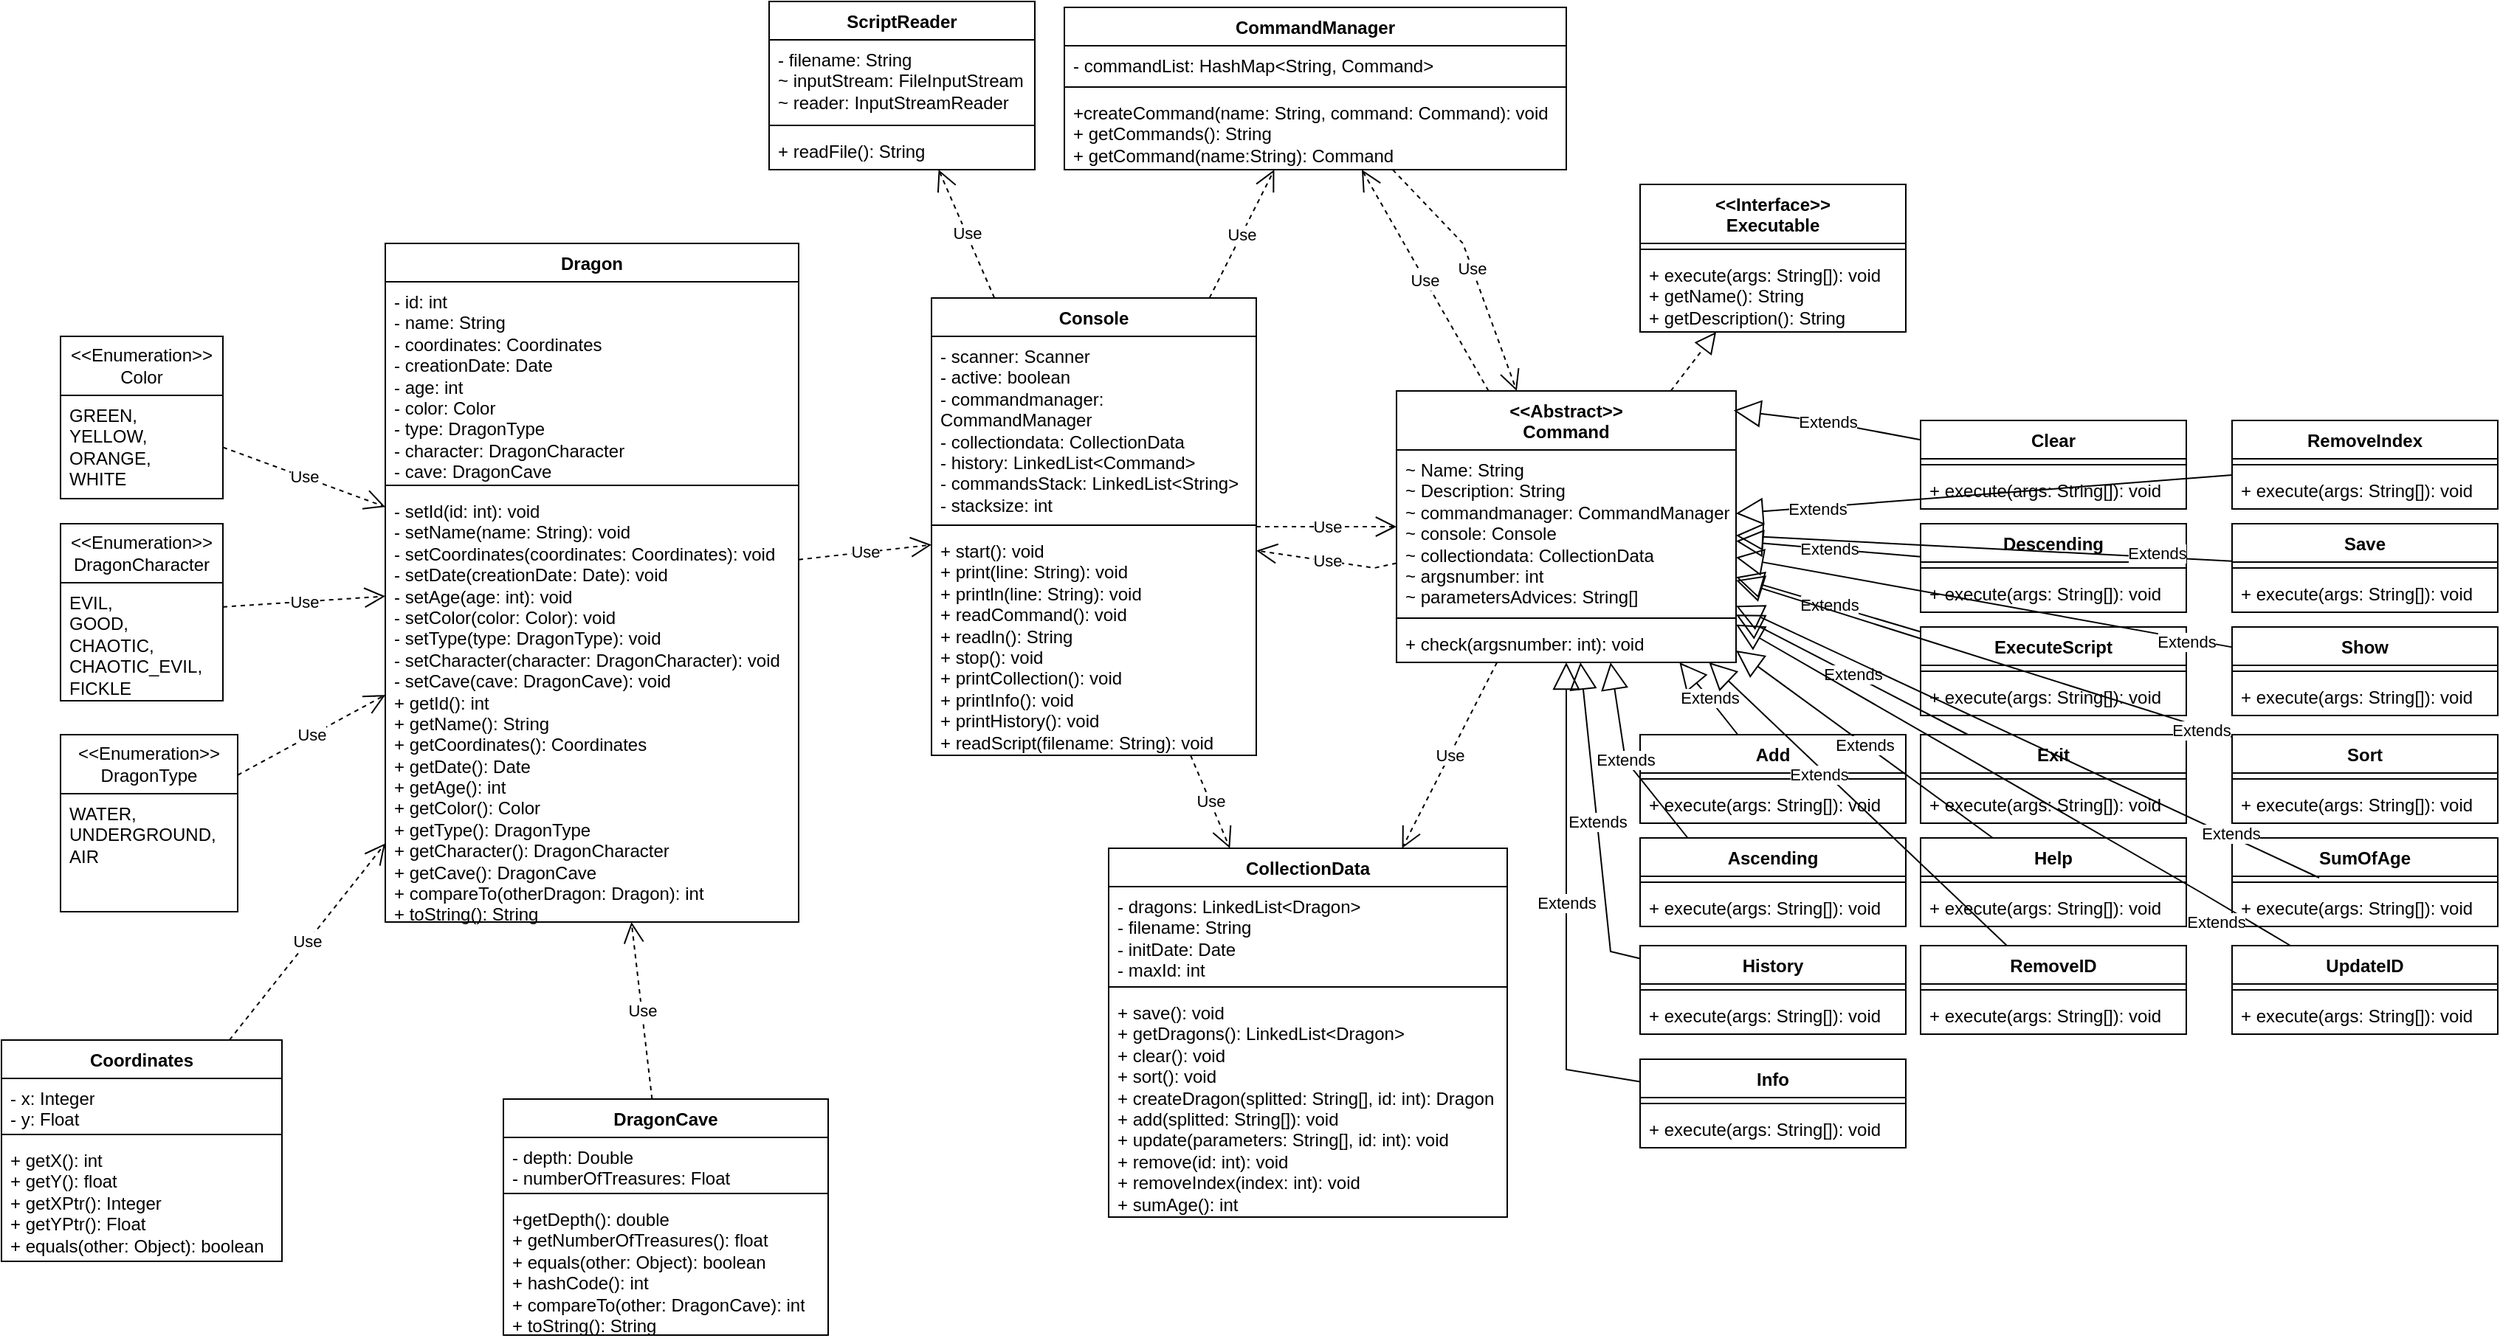 <mxfile version="23.1.2" type="github">
  <diagram name="Страница — 1" id="jZybmhKR-CJjNB6S-2pk">
    <mxGraphModel dx="3434" dy="2545" grid="1" gridSize="10" guides="1" tooltips="1" connect="1" arrows="1" fold="1" page="1" pageScale="1" pageWidth="827" pageHeight="1169" math="0" shadow="0">
      <root>
        <mxCell id="0" />
        <mxCell id="1" parent="0" />
        <mxCell id="reuZfihGQCaQvjt2Z-B4-2" value="&amp;lt;&amp;lt;Interface&amp;gt;&amp;gt;&lt;br&gt;Executable" style="swimlane;fontStyle=1;align=center;verticalAlign=top;childLayout=stackLayout;horizontal=1;startSize=40;horizontalStack=0;resizeParent=1;resizeParentMax=0;resizeLast=0;collapsible=1;marginBottom=0;whiteSpace=wrap;html=1;" vertex="1" parent="1">
          <mxGeometry x="710" y="70" width="180" height="100" as="geometry" />
        </mxCell>
        <mxCell id="reuZfihGQCaQvjt2Z-B4-4" value="" style="line;strokeWidth=1;fillColor=none;align=left;verticalAlign=middle;spacingTop=-1;spacingLeft=3;spacingRight=3;rotatable=0;labelPosition=right;points=[];portConstraint=eastwest;strokeColor=inherit;" vertex="1" parent="reuZfihGQCaQvjt2Z-B4-2">
          <mxGeometry y="40" width="180" height="8" as="geometry" />
        </mxCell>
        <mxCell id="reuZfihGQCaQvjt2Z-B4-5" value="+ execute(args: String[]): void&lt;br&gt;+ getName(): String&lt;br&gt;&lt;div&gt;+ getDescription(): String&lt;/div&gt;" style="text;strokeColor=none;fillColor=none;align=left;verticalAlign=top;spacingLeft=4;spacingRight=4;overflow=hidden;rotatable=0;points=[[0,0.5],[1,0.5]];portConstraint=eastwest;whiteSpace=wrap;html=1;" vertex="1" parent="reuZfihGQCaQvjt2Z-B4-2">
          <mxGeometry y="48" width="180" height="52" as="geometry" />
        </mxCell>
        <mxCell id="reuZfihGQCaQvjt2Z-B4-6" value="&amp;lt;&amp;lt;Abstract&amp;gt;&amp;gt;&lt;br&gt;&lt;div&gt;Command&lt;/div&gt;" style="swimlane;fontStyle=1;align=center;verticalAlign=top;childLayout=stackLayout;horizontal=1;startSize=40;horizontalStack=0;resizeParent=1;resizeParentMax=0;resizeLast=0;collapsible=1;marginBottom=0;whiteSpace=wrap;html=1;" vertex="1" parent="1">
          <mxGeometry x="545" y="210" width="230" height="184" as="geometry" />
        </mxCell>
        <mxCell id="reuZfihGQCaQvjt2Z-B4-7" value="~ Name: String&lt;br&gt;&lt;div&gt;~ Description: String&lt;/div&gt;&lt;div&gt;~ commandmanager: CommandManager&lt;/div&gt;&lt;div&gt;~ console: Console&lt;/div&gt;&lt;div&gt;~ collectiondata: CollectionData&lt;br&gt;&lt;/div&gt;&lt;div&gt;~ argsnumber: int&lt;/div&gt;&lt;div&gt;~ parametersAdvices: String[]&lt;br&gt;&lt;/div&gt;" style="text;strokeColor=none;fillColor=none;align=left;verticalAlign=top;spacingLeft=4;spacingRight=4;overflow=hidden;rotatable=0;points=[[0,0.5],[1,0.5]];portConstraint=eastwest;whiteSpace=wrap;html=1;" vertex="1" parent="reuZfihGQCaQvjt2Z-B4-6">
          <mxGeometry y="40" width="230" height="110" as="geometry" />
        </mxCell>
        <mxCell id="reuZfihGQCaQvjt2Z-B4-8" value="" style="line;strokeWidth=1;fillColor=none;align=left;verticalAlign=middle;spacingTop=-1;spacingLeft=3;spacingRight=3;rotatable=0;labelPosition=right;points=[];portConstraint=eastwest;strokeColor=inherit;" vertex="1" parent="reuZfihGQCaQvjt2Z-B4-6">
          <mxGeometry y="150" width="230" height="8" as="geometry" />
        </mxCell>
        <mxCell id="reuZfihGQCaQvjt2Z-B4-9" value="+ check(argsnumber: int): void" style="text;strokeColor=none;fillColor=none;align=left;verticalAlign=top;spacingLeft=4;spacingRight=4;overflow=hidden;rotatable=0;points=[[0,0.5],[1,0.5]];portConstraint=eastwest;whiteSpace=wrap;html=1;" vertex="1" parent="reuZfihGQCaQvjt2Z-B4-6">
          <mxGeometry y="158" width="230" height="26" as="geometry" />
        </mxCell>
        <mxCell id="reuZfihGQCaQvjt2Z-B4-10" value="" style="endArrow=block;dashed=1;endFill=0;endSize=12;html=1;rounded=0;" edge="1" parent="1" source="reuZfihGQCaQvjt2Z-B4-6" target="reuZfihGQCaQvjt2Z-B4-2">
          <mxGeometry width="160" relative="1" as="geometry">
            <mxPoint x="330" y="310" as="sourcePoint" />
            <mxPoint x="490" y="310" as="targetPoint" />
          </mxGeometry>
        </mxCell>
        <mxCell id="reuZfihGQCaQvjt2Z-B4-12" value="&lt;div&gt;Add&lt;/div&gt;" style="swimlane;fontStyle=1;align=center;verticalAlign=top;childLayout=stackLayout;horizontal=1;startSize=26;horizontalStack=0;resizeParent=1;resizeParentMax=0;resizeLast=0;collapsible=1;marginBottom=0;whiteSpace=wrap;html=1;" vertex="1" parent="1">
          <mxGeometry x="710" y="443" width="180" height="60" as="geometry" />
        </mxCell>
        <mxCell id="reuZfihGQCaQvjt2Z-B4-14" value="" style="line;strokeWidth=1;fillColor=none;align=left;verticalAlign=middle;spacingTop=-1;spacingLeft=3;spacingRight=3;rotatable=0;labelPosition=right;points=[];portConstraint=eastwest;strokeColor=inherit;" vertex="1" parent="reuZfihGQCaQvjt2Z-B4-12">
          <mxGeometry y="26" width="180" height="8" as="geometry" />
        </mxCell>
        <mxCell id="reuZfihGQCaQvjt2Z-B4-15" value="+ execute(args: String[]): void" style="text;strokeColor=none;fillColor=none;align=left;verticalAlign=top;spacingLeft=4;spacingRight=4;overflow=hidden;rotatable=0;points=[[0,0.5],[1,0.5]];portConstraint=eastwest;whiteSpace=wrap;html=1;" vertex="1" parent="reuZfihGQCaQvjt2Z-B4-12">
          <mxGeometry y="34" width="180" height="26" as="geometry" />
        </mxCell>
        <mxCell id="reuZfihGQCaQvjt2Z-B4-16" value="Console" style="swimlane;fontStyle=1;align=center;verticalAlign=top;childLayout=stackLayout;horizontal=1;startSize=26;horizontalStack=0;resizeParent=1;resizeParentMax=0;resizeLast=0;collapsible=1;marginBottom=0;whiteSpace=wrap;html=1;" vertex="1" parent="1">
          <mxGeometry x="230" y="147" width="220" height="310" as="geometry" />
        </mxCell>
        <mxCell id="reuZfihGQCaQvjt2Z-B4-17" value="&lt;div&gt;- scanner: Scanner&lt;/div&gt;&lt;div&gt;- active: boolean&lt;/div&gt;&lt;div&gt;- commandmanager: CommandManager&lt;/div&gt;&lt;div&gt;- collectiondata: CollectionData&lt;/div&gt;&lt;div&gt;- history: LinkedList&amp;lt;Command&amp;gt;&lt;/div&gt;&lt;div&gt;- commandsStack: LinkedList&amp;lt;String&amp;gt;&lt;/div&gt;&lt;div&gt;- stacksize: int&lt;br&gt;&lt;/div&gt;&lt;div&gt;&lt;br&gt;&lt;/div&gt;" style="text;strokeColor=none;fillColor=none;align=left;verticalAlign=top;spacingLeft=4;spacingRight=4;overflow=hidden;rotatable=0;points=[[0,0.5],[1,0.5]];portConstraint=eastwest;whiteSpace=wrap;html=1;" vertex="1" parent="reuZfihGQCaQvjt2Z-B4-16">
          <mxGeometry y="26" width="220" height="124" as="geometry" />
        </mxCell>
        <mxCell id="reuZfihGQCaQvjt2Z-B4-18" value="" style="line;strokeWidth=1;fillColor=none;align=left;verticalAlign=middle;spacingTop=-1;spacingLeft=3;spacingRight=3;rotatable=0;labelPosition=right;points=[];portConstraint=eastwest;strokeColor=inherit;" vertex="1" parent="reuZfihGQCaQvjt2Z-B4-16">
          <mxGeometry y="150" width="220" height="8" as="geometry" />
        </mxCell>
        <mxCell id="reuZfihGQCaQvjt2Z-B4-19" value="&lt;div&gt;+ start(): void&lt;/div&gt;&lt;div&gt;+ print(line: String): void&lt;/div&gt;&lt;div&gt;+ println(line: String): void&lt;/div&gt;&lt;div&gt;+ readCommand(): void&lt;/div&gt;&lt;div&gt;+ readln(): String&lt;br&gt;&lt;/div&gt;&lt;div&gt;+ stop(): void&lt;br&gt;+ printCollection(): void&lt;/div&gt;&lt;div&gt;+ printInfo(): void&lt;/div&gt;&lt;div&gt;+ printHistory(): void&lt;/div&gt;&lt;div&gt;+ readScript(filename: String): void&lt;br&gt;&lt;/div&gt;" style="text;strokeColor=none;fillColor=none;align=left;verticalAlign=top;spacingLeft=4;spacingRight=4;overflow=hidden;rotatable=0;points=[[0,0.5],[1,0.5]];portConstraint=eastwest;whiteSpace=wrap;html=1;" vertex="1" parent="reuZfihGQCaQvjt2Z-B4-16">
          <mxGeometry y="158" width="220" height="152" as="geometry" />
        </mxCell>
        <mxCell id="reuZfihGQCaQvjt2Z-B4-21" value="Use" style="endArrow=open;endSize=12;dashed=1;html=1;rounded=0;" edge="1" parent="1" source="reuZfihGQCaQvjt2Z-B4-16" target="reuZfihGQCaQvjt2Z-B4-6">
          <mxGeometry width="160" relative="1" as="geometry">
            <mxPoint x="370" y="300" as="sourcePoint" />
            <mxPoint x="530" y="300" as="targetPoint" />
          </mxGeometry>
        </mxCell>
        <mxCell id="reuZfihGQCaQvjt2Z-B4-23" value="CollectionData" style="swimlane;fontStyle=1;align=center;verticalAlign=top;childLayout=stackLayout;horizontal=1;startSize=26;horizontalStack=0;resizeParent=1;resizeParentMax=0;resizeLast=0;collapsible=1;marginBottom=0;whiteSpace=wrap;html=1;" vertex="1" parent="1">
          <mxGeometry x="350" y="520" width="270" height="250" as="geometry" />
        </mxCell>
        <mxCell id="reuZfihGQCaQvjt2Z-B4-24" value="&lt;div&gt;- dragons: LinkedList&amp;lt;Dragon&amp;gt;&lt;/div&gt;&lt;div&gt;- filename: String&lt;/div&gt;&lt;div&gt;- initDate: Date&lt;/div&gt;&lt;div&gt;- maxId: int&lt;br&gt;&lt;/div&gt;" style="text;strokeColor=none;fillColor=none;align=left;verticalAlign=top;spacingLeft=4;spacingRight=4;overflow=hidden;rotatable=0;points=[[0,0.5],[1,0.5]];portConstraint=eastwest;whiteSpace=wrap;html=1;" vertex="1" parent="reuZfihGQCaQvjt2Z-B4-23">
          <mxGeometry y="26" width="270" height="64" as="geometry" />
        </mxCell>
        <mxCell id="reuZfihGQCaQvjt2Z-B4-25" value="" style="line;strokeWidth=1;fillColor=none;align=left;verticalAlign=middle;spacingTop=-1;spacingLeft=3;spacingRight=3;rotatable=0;labelPosition=right;points=[];portConstraint=eastwest;strokeColor=inherit;" vertex="1" parent="reuZfihGQCaQvjt2Z-B4-23">
          <mxGeometry y="90" width="270" height="8" as="geometry" />
        </mxCell>
        <mxCell id="reuZfihGQCaQvjt2Z-B4-26" value="&lt;div&gt;+ save(): void&lt;/div&gt;&lt;div&gt;+ getDragons(): LinkedList&amp;lt;Dragon&amp;gt;&lt;br&gt;+ clear(): void&lt;/div&gt;&lt;div&gt;+ sort(): void&lt;br&gt;+ createDragon(splitted: String[], id: int): Dragon&lt;/div&gt;&lt;div&gt;+ add(splitted: String[]): void&lt;/div&gt;&lt;div&gt;+ update(parameters: String[], id: int): void&lt;/div&gt;&lt;div&gt;+ remove(id: int): void&lt;/div&gt;&lt;div&gt;+ removeIndex(index: int): void&lt;/div&gt;&lt;div&gt;+ sumAge(): int&lt;br&gt;&lt;/div&gt;" style="text;strokeColor=none;fillColor=none;align=left;verticalAlign=top;spacingLeft=4;spacingRight=4;overflow=hidden;rotatable=0;points=[[0,0.5],[1,0.5]];portConstraint=eastwest;whiteSpace=wrap;html=1;" vertex="1" parent="reuZfihGQCaQvjt2Z-B4-23">
          <mxGeometry y="98" width="270" height="152" as="geometry" />
        </mxCell>
        <mxCell id="reuZfihGQCaQvjt2Z-B4-27" value="Use" style="endArrow=open;endSize=12;dashed=1;html=1;rounded=0;" edge="1" parent="1" source="reuZfihGQCaQvjt2Z-B4-16" target="reuZfihGQCaQvjt2Z-B4-23">
          <mxGeometry width="160" relative="1" as="geometry">
            <mxPoint x="400" y="360" as="sourcePoint" />
            <mxPoint x="500" y="400" as="targetPoint" />
          </mxGeometry>
        </mxCell>
        <mxCell id="reuZfihGQCaQvjt2Z-B4-28" value="Use" style="endArrow=open;endSize=12;dashed=1;html=1;rounded=0;" edge="1" parent="1" source="reuZfihGQCaQvjt2Z-B4-6" target="reuZfihGQCaQvjt2Z-B4-16">
          <mxGeometry width="160" relative="1" as="geometry">
            <mxPoint x="400" y="360" as="sourcePoint" />
            <mxPoint x="560" y="360" as="targetPoint" />
            <Array as="points">
              <mxPoint x="530" y="330" />
            </Array>
          </mxGeometry>
        </mxCell>
        <mxCell id="reuZfihGQCaQvjt2Z-B4-29" value="Use" style="endArrow=open;endSize=12;dashed=1;html=1;rounded=0;" edge="1" parent="1" source="reuZfihGQCaQvjt2Z-B4-6" target="reuZfihGQCaQvjt2Z-B4-23">
          <mxGeometry width="160" relative="1" as="geometry">
            <mxPoint x="400" y="360" as="sourcePoint" />
            <mxPoint x="580" y="450" as="targetPoint" />
          </mxGeometry>
        </mxCell>
        <mxCell id="reuZfihGQCaQvjt2Z-B4-30" value="CommandManager" style="swimlane;fontStyle=1;align=center;verticalAlign=top;childLayout=stackLayout;horizontal=1;startSize=26;horizontalStack=0;resizeParent=1;resizeParentMax=0;resizeLast=0;collapsible=1;marginBottom=0;whiteSpace=wrap;html=1;" vertex="1" parent="1">
          <mxGeometry x="320" y="-50" width="340" height="110" as="geometry" />
        </mxCell>
        <mxCell id="reuZfihGQCaQvjt2Z-B4-31" value="- commandList: HashMap&amp;lt;String, Command&amp;gt;" style="text;strokeColor=none;fillColor=none;align=left;verticalAlign=top;spacingLeft=4;spacingRight=4;overflow=hidden;rotatable=0;points=[[0,0.5],[1,0.5]];portConstraint=eastwest;whiteSpace=wrap;html=1;" vertex="1" parent="reuZfihGQCaQvjt2Z-B4-30">
          <mxGeometry y="26" width="340" height="24" as="geometry" />
        </mxCell>
        <mxCell id="reuZfihGQCaQvjt2Z-B4-32" value="" style="line;strokeWidth=1;fillColor=none;align=left;verticalAlign=middle;spacingTop=-1;spacingLeft=3;spacingRight=3;rotatable=0;labelPosition=right;points=[];portConstraint=eastwest;strokeColor=inherit;" vertex="1" parent="reuZfihGQCaQvjt2Z-B4-30">
          <mxGeometry y="50" width="340" height="8" as="geometry" />
        </mxCell>
        <mxCell id="reuZfihGQCaQvjt2Z-B4-33" value="&lt;div&gt;+createCommand(name: String, command: Command): void&lt;/div&gt;&lt;div&gt;+ getCommands(): String&lt;/div&gt;&lt;div&gt;+ getCommand(name:String): Command&lt;br&gt;&lt;/div&gt;" style="text;strokeColor=none;fillColor=none;align=left;verticalAlign=top;spacingLeft=4;spacingRight=4;overflow=hidden;rotatable=0;points=[[0,0.5],[1,0.5]];portConstraint=eastwest;whiteSpace=wrap;html=1;" vertex="1" parent="reuZfihGQCaQvjt2Z-B4-30">
          <mxGeometry y="58" width="340" height="52" as="geometry" />
        </mxCell>
        <mxCell id="reuZfihGQCaQvjt2Z-B4-36" value="Use" style="endArrow=open;endSize=12;dashed=1;html=1;rounded=0;" edge="1" parent="1" source="reuZfihGQCaQvjt2Z-B4-16" target="reuZfihGQCaQvjt2Z-B4-30">
          <mxGeometry width="160" relative="1" as="geometry">
            <mxPoint x="420" y="210" as="sourcePoint" />
            <mxPoint x="580" y="210" as="targetPoint" />
          </mxGeometry>
        </mxCell>
        <mxCell id="reuZfihGQCaQvjt2Z-B4-37" value="Use" style="endArrow=open;endSize=12;dashed=1;html=1;rounded=0;" edge="1" parent="1" source="reuZfihGQCaQvjt2Z-B4-6" target="reuZfihGQCaQvjt2Z-B4-30">
          <mxGeometry width="160" relative="1" as="geometry">
            <mxPoint x="420" y="210" as="sourcePoint" />
            <mxPoint x="580" y="210" as="targetPoint" />
          </mxGeometry>
        </mxCell>
        <mxCell id="reuZfihGQCaQvjt2Z-B4-38" value="Use" style="endArrow=open;endSize=12;dashed=1;html=1;rounded=0;" edge="1" parent="1" source="reuZfihGQCaQvjt2Z-B4-30" target="reuZfihGQCaQvjt2Z-B4-6">
          <mxGeometry width="160" relative="1" as="geometry">
            <mxPoint x="420" y="210" as="sourcePoint" />
            <mxPoint x="580" y="210" as="targetPoint" />
            <Array as="points">
              <mxPoint x="590" y="110" />
            </Array>
          </mxGeometry>
        </mxCell>
        <mxCell id="reuZfihGQCaQvjt2Z-B4-39" value="&lt;div&gt;ScriptReader&lt;/div&gt;" style="swimlane;fontStyle=1;align=center;verticalAlign=top;childLayout=stackLayout;horizontal=1;startSize=26;horizontalStack=0;resizeParent=1;resizeParentMax=0;resizeLast=0;collapsible=1;marginBottom=0;whiteSpace=wrap;html=1;" vertex="1" parent="1">
          <mxGeometry x="120" y="-54" width="180" height="114" as="geometry" />
        </mxCell>
        <mxCell id="reuZfihGQCaQvjt2Z-B4-40" value="&lt;div&gt;- filename: String&lt;/div&gt;&lt;div&gt;~ inputStream: FileInputStream&lt;/div&gt;&lt;div&gt;~ reader: InputStreamReader&lt;br&gt;&lt;/div&gt;" style="text;strokeColor=none;fillColor=none;align=left;verticalAlign=top;spacingLeft=4;spacingRight=4;overflow=hidden;rotatable=0;points=[[0,0.5],[1,0.5]];portConstraint=eastwest;whiteSpace=wrap;html=1;" vertex="1" parent="reuZfihGQCaQvjt2Z-B4-39">
          <mxGeometry y="26" width="180" height="54" as="geometry" />
        </mxCell>
        <mxCell id="reuZfihGQCaQvjt2Z-B4-41" value="" style="line;strokeWidth=1;fillColor=none;align=left;verticalAlign=middle;spacingTop=-1;spacingLeft=3;spacingRight=3;rotatable=0;labelPosition=right;points=[];portConstraint=eastwest;strokeColor=inherit;" vertex="1" parent="reuZfihGQCaQvjt2Z-B4-39">
          <mxGeometry y="80" width="180" height="8" as="geometry" />
        </mxCell>
        <mxCell id="reuZfihGQCaQvjt2Z-B4-42" value="+ readFile(): String" style="text;strokeColor=none;fillColor=none;align=left;verticalAlign=top;spacingLeft=4;spacingRight=4;overflow=hidden;rotatable=0;points=[[0,0.5],[1,0.5]];portConstraint=eastwest;whiteSpace=wrap;html=1;" vertex="1" parent="reuZfihGQCaQvjt2Z-B4-39">
          <mxGeometry y="88" width="180" height="26" as="geometry" />
        </mxCell>
        <mxCell id="reuZfihGQCaQvjt2Z-B4-43" value="Use" style="endArrow=open;endSize=12;dashed=1;html=1;rounded=0;" edge="1" parent="1" source="reuZfihGQCaQvjt2Z-B4-16" target="reuZfihGQCaQvjt2Z-B4-39">
          <mxGeometry width="160" relative="1" as="geometry">
            <mxPoint x="160" y="70" as="sourcePoint" />
            <mxPoint x="320" y="70" as="targetPoint" />
          </mxGeometry>
        </mxCell>
        <mxCell id="reuZfihGQCaQvjt2Z-B4-44" value="&amp;lt;&amp;lt;Enumeration&amp;gt;&amp;gt;&lt;br&gt;Color" style="swimlane;fontStyle=0;childLayout=stackLayout;horizontal=1;startSize=40;fillColor=none;horizontalStack=0;resizeParent=1;resizeParentMax=0;resizeLast=0;collapsible=1;marginBottom=0;whiteSpace=wrap;html=1;" vertex="1" parent="1">
          <mxGeometry x="-360" y="173" width="110" height="110" as="geometry" />
        </mxCell>
        <mxCell id="reuZfihGQCaQvjt2Z-B4-45" value="&lt;div&gt;GREEN,&lt;br&gt;YELLOW,&lt;br&gt;ORANGE,&lt;br&gt;WHITE&lt;br&gt;&lt;/div&gt;" style="text;strokeColor=none;fillColor=none;align=left;verticalAlign=top;spacingLeft=4;spacingRight=4;overflow=hidden;rotatable=0;points=[[0,0.5],[1,0.5]];portConstraint=eastwest;whiteSpace=wrap;html=1;" vertex="1" parent="reuZfihGQCaQvjt2Z-B4-44">
          <mxGeometry y="40" width="110" height="70" as="geometry" />
        </mxCell>
        <mxCell id="reuZfihGQCaQvjt2Z-B4-48" value="&amp;lt;&amp;lt;Enumeration&amp;gt;&amp;gt;&lt;br&gt;DragonCharacter" style="swimlane;fontStyle=0;childLayout=stackLayout;horizontal=1;startSize=40;fillColor=none;horizontalStack=0;resizeParent=1;resizeParentMax=0;resizeLast=0;collapsible=1;marginBottom=0;whiteSpace=wrap;html=1;" vertex="1" parent="1">
          <mxGeometry x="-360" y="300" width="110" height="120" as="geometry" />
        </mxCell>
        <mxCell id="reuZfihGQCaQvjt2Z-B4-49" value="EVIL,&lt;br&gt;GOOD,&lt;br&gt;CHAOTIC,&lt;br&gt;CHAOTIC_EVIL,&lt;br&gt;FICKLE" style="text;strokeColor=none;fillColor=none;align=left;verticalAlign=top;spacingLeft=4;spacingRight=4;overflow=hidden;rotatable=0;points=[[0,0.5],[1,0.5]];portConstraint=eastwest;whiteSpace=wrap;html=1;" vertex="1" parent="reuZfihGQCaQvjt2Z-B4-48">
          <mxGeometry y="40" width="110" height="80" as="geometry" />
        </mxCell>
        <mxCell id="reuZfihGQCaQvjt2Z-B4-50" value="&amp;lt;&amp;lt;Enumeration&amp;gt;&amp;gt;&lt;br&gt;DragonType" style="swimlane;fontStyle=0;childLayout=stackLayout;horizontal=1;startSize=40;fillColor=none;horizontalStack=0;resizeParent=1;resizeParentMax=0;resizeLast=0;collapsible=1;marginBottom=0;whiteSpace=wrap;html=1;" vertex="1" parent="1">
          <mxGeometry x="-360" y="443" width="120" height="120" as="geometry" />
        </mxCell>
        <mxCell id="reuZfihGQCaQvjt2Z-B4-51" value="WATER,&lt;br&gt;UNDERGROUND,&lt;br&gt;AIR" style="text;strokeColor=none;fillColor=none;align=left;verticalAlign=top;spacingLeft=4;spacingRight=4;overflow=hidden;rotatable=0;points=[[0,0.5],[1,0.5]];portConstraint=eastwest;whiteSpace=wrap;html=1;" vertex="1" parent="reuZfihGQCaQvjt2Z-B4-50">
          <mxGeometry y="40" width="120" height="80" as="geometry" />
        </mxCell>
        <mxCell id="reuZfihGQCaQvjt2Z-B4-52" value="Coordinates" style="swimlane;fontStyle=1;align=center;verticalAlign=top;childLayout=stackLayout;horizontal=1;startSize=26;horizontalStack=0;resizeParent=1;resizeParentMax=0;resizeLast=0;collapsible=1;marginBottom=0;whiteSpace=wrap;html=1;" vertex="1" parent="1">
          <mxGeometry x="-400" y="650" width="190" height="150" as="geometry" />
        </mxCell>
        <mxCell id="reuZfihGQCaQvjt2Z-B4-53" value="&lt;div&gt;- x: Integer&lt;/div&gt;&lt;div&gt;- y: Float&lt;br&gt;&lt;/div&gt;" style="text;strokeColor=none;fillColor=none;align=left;verticalAlign=top;spacingLeft=4;spacingRight=4;overflow=hidden;rotatable=0;points=[[0,0.5],[1,0.5]];portConstraint=eastwest;whiteSpace=wrap;html=1;" vertex="1" parent="reuZfihGQCaQvjt2Z-B4-52">
          <mxGeometry y="26" width="190" height="34" as="geometry" />
        </mxCell>
        <mxCell id="reuZfihGQCaQvjt2Z-B4-54" value="" style="line;strokeWidth=1;fillColor=none;align=left;verticalAlign=middle;spacingTop=-1;spacingLeft=3;spacingRight=3;rotatable=0;labelPosition=right;points=[];portConstraint=eastwest;strokeColor=inherit;" vertex="1" parent="reuZfihGQCaQvjt2Z-B4-52">
          <mxGeometry y="60" width="190" height="8" as="geometry" />
        </mxCell>
        <mxCell id="reuZfihGQCaQvjt2Z-B4-55" value="&lt;div&gt;+ getX(): int&lt;/div&gt;&lt;div&gt;+ getY(): float&lt;/div&gt;&lt;div&gt;+ getXPtr(): Integer&lt;/div&gt;&lt;div&gt;+ getYPtr(): Float&lt;/div&gt;&lt;div&gt;+ equals(other: Object): boolean&lt;br&gt;&lt;/div&gt;" style="text;strokeColor=none;fillColor=none;align=left;verticalAlign=top;spacingLeft=4;spacingRight=4;overflow=hidden;rotatable=0;points=[[0,0.5],[1,0.5]];portConstraint=eastwest;whiteSpace=wrap;html=1;" vertex="1" parent="reuZfihGQCaQvjt2Z-B4-52">
          <mxGeometry y="68" width="190" height="82" as="geometry" />
        </mxCell>
        <mxCell id="reuZfihGQCaQvjt2Z-B4-56" value="DragonCave" style="swimlane;fontStyle=1;align=center;verticalAlign=top;childLayout=stackLayout;horizontal=1;startSize=26;horizontalStack=0;resizeParent=1;resizeParentMax=0;resizeLast=0;collapsible=1;marginBottom=0;whiteSpace=wrap;html=1;" vertex="1" parent="1">
          <mxGeometry x="-60" y="690" width="220" height="160" as="geometry" />
        </mxCell>
        <mxCell id="reuZfihGQCaQvjt2Z-B4-57" value="- depth: Double&lt;br&gt;- numberOfTreasures: Float" style="text;strokeColor=none;fillColor=none;align=left;verticalAlign=top;spacingLeft=4;spacingRight=4;overflow=hidden;rotatable=0;points=[[0,0.5],[1,0.5]];portConstraint=eastwest;whiteSpace=wrap;html=1;" vertex="1" parent="reuZfihGQCaQvjt2Z-B4-56">
          <mxGeometry y="26" width="220" height="34" as="geometry" />
        </mxCell>
        <mxCell id="reuZfihGQCaQvjt2Z-B4-58" value="" style="line;strokeWidth=1;fillColor=none;align=left;verticalAlign=middle;spacingTop=-1;spacingLeft=3;spacingRight=3;rotatable=0;labelPosition=right;points=[];portConstraint=eastwest;strokeColor=inherit;" vertex="1" parent="reuZfihGQCaQvjt2Z-B4-56">
          <mxGeometry y="60" width="220" height="8" as="geometry" />
        </mxCell>
        <mxCell id="reuZfihGQCaQvjt2Z-B4-59" value="+getDepth(): double&lt;br&gt;&lt;div&gt;+ getNumberOfTreasures(): float&lt;/div&gt;&lt;div&gt;+ equals(other: Object): boolean&lt;/div&gt;&lt;div&gt;+ hashCode(): int&lt;/div&gt;&lt;div&gt;+ compareTo(other: DragonCave): int&lt;br&gt;+ toString(): String&lt;br&gt;&lt;/div&gt;" style="text;strokeColor=none;fillColor=none;align=left;verticalAlign=top;spacingLeft=4;spacingRight=4;overflow=hidden;rotatable=0;points=[[0,0.5],[1,0.5]];portConstraint=eastwest;whiteSpace=wrap;html=1;" vertex="1" parent="reuZfihGQCaQvjt2Z-B4-56">
          <mxGeometry y="68" width="220" height="92" as="geometry" />
        </mxCell>
        <mxCell id="reuZfihGQCaQvjt2Z-B4-60" value="Dragon" style="swimlane;fontStyle=1;align=center;verticalAlign=top;childLayout=stackLayout;horizontal=1;startSize=26;horizontalStack=0;resizeParent=1;resizeParentMax=0;resizeLast=0;collapsible=1;marginBottom=0;whiteSpace=wrap;html=1;" vertex="1" parent="1">
          <mxGeometry x="-140" y="110" width="280" height="460" as="geometry" />
        </mxCell>
        <mxCell id="reuZfihGQCaQvjt2Z-B4-61" value="&lt;div&gt;- id: int&lt;/div&gt;&lt;div&gt;- name: String&lt;/div&gt;&lt;div&gt;- coordinates: Coordinates&lt;/div&gt;&lt;div&gt;- creationDate: Date&lt;/div&gt;&lt;div&gt;- age: int&lt;/div&gt;&lt;div&gt;- color: Color&lt;/div&gt;&lt;div&gt;- type: DragonType&lt;/div&gt;&lt;div&gt;- character: DragonCharacter&lt;/div&gt;&lt;div&gt;- cave: DragonCave&lt;br&gt;&lt;/div&gt;" style="text;strokeColor=none;fillColor=none;align=left;verticalAlign=top;spacingLeft=4;spacingRight=4;overflow=hidden;rotatable=0;points=[[0,0.5],[1,0.5]];portConstraint=eastwest;whiteSpace=wrap;html=1;" vertex="1" parent="reuZfihGQCaQvjt2Z-B4-60">
          <mxGeometry y="26" width="280" height="134" as="geometry" />
        </mxCell>
        <mxCell id="reuZfihGQCaQvjt2Z-B4-62" value="" style="line;strokeWidth=1;fillColor=none;align=left;verticalAlign=middle;spacingTop=-1;spacingLeft=3;spacingRight=3;rotatable=0;labelPosition=right;points=[];portConstraint=eastwest;strokeColor=inherit;" vertex="1" parent="reuZfihGQCaQvjt2Z-B4-60">
          <mxGeometry y="160" width="280" height="8" as="geometry" />
        </mxCell>
        <mxCell id="reuZfihGQCaQvjt2Z-B4-63" value="&lt;div&gt;- setId(id: int): void&lt;/div&gt;&lt;div&gt;- setName(name: String): void&lt;/div&gt;&lt;div&gt;- setCoordinates(coordinates: Coordinates): void&lt;/div&gt;&lt;div&gt;- setDate(creationDate: Date): void&lt;/div&gt;&lt;div&gt;- setAge(age: int): void&lt;/div&gt;&lt;div&gt;- setColor(color: Color): void&lt;/div&gt;&lt;div&gt;- setType(type: DragonType): void&lt;/div&gt;&lt;div&gt;- setCharacter(character: DragonCharacter): void&lt;/div&gt;&lt;div&gt;- setCave(cave: DragonCave): void&lt;/div&gt;&lt;div&gt;+ getId(): int&lt;/div&gt;&lt;div&gt;+ getName(): String&lt;/div&gt;&lt;div&gt;+ getCoordinates(): Coordinates&lt;/div&gt;&lt;div&gt;+ getDate(): Date&lt;/div&gt;&lt;div&gt;+ getAge(): int&lt;/div&gt;&lt;div&gt;+ getColor(): Color&lt;/div&gt;&lt;div&gt;+ getType(): DragonType&lt;/div&gt;&lt;div&gt;+ getCharacter(): DragonCharacter&lt;/div&gt;&lt;div&gt;+ getCave(): DragonCave&lt;/div&gt;&lt;div&gt;+ compareTo(otherDragon: Dragon): int&lt;/div&gt;&lt;div&gt;+ toString(): String&lt;br&gt;&lt;/div&gt;" style="text;strokeColor=none;fillColor=none;align=left;verticalAlign=top;spacingLeft=4;spacingRight=4;overflow=hidden;rotatable=0;points=[[0,0.5],[1,0.5]];portConstraint=eastwest;whiteSpace=wrap;html=1;" vertex="1" parent="reuZfihGQCaQvjt2Z-B4-60">
          <mxGeometry y="168" width="280" height="292" as="geometry" />
        </mxCell>
        <mxCell id="reuZfihGQCaQvjt2Z-B4-66" value="Use" style="endArrow=open;endSize=12;dashed=1;html=1;rounded=0;" edge="1" parent="1" source="reuZfihGQCaQvjt2Z-B4-60" target="reuZfihGQCaQvjt2Z-B4-16">
          <mxGeometry width="160" relative="1" as="geometry">
            <mxPoint x="30" y="400" as="sourcePoint" />
            <mxPoint x="190" y="400" as="targetPoint" />
          </mxGeometry>
        </mxCell>
        <mxCell id="reuZfihGQCaQvjt2Z-B4-67" value="Use" style="endArrow=open;endSize=12;dashed=1;html=1;rounded=0;" edge="1" parent="1" source="reuZfihGQCaQvjt2Z-B4-56" target="reuZfihGQCaQvjt2Z-B4-60">
          <mxGeometry width="160" relative="1" as="geometry">
            <mxPoint x="-100" y="540" as="sourcePoint" />
            <mxPoint x="10" y="660" as="targetPoint" />
          </mxGeometry>
        </mxCell>
        <mxCell id="reuZfihGQCaQvjt2Z-B4-68" value="Use" style="endArrow=open;endSize=12;dashed=1;html=1;rounded=0;" edge="1" parent="1" source="reuZfihGQCaQvjt2Z-B4-52" target="reuZfihGQCaQvjt2Z-B4-60">
          <mxGeometry width="160" relative="1" as="geometry">
            <mxPoint x="-200" y="390" as="sourcePoint" />
            <mxPoint x="-40" y="390" as="targetPoint" />
          </mxGeometry>
        </mxCell>
        <mxCell id="reuZfihGQCaQvjt2Z-B4-69" value="Use" style="endArrow=open;endSize=12;dashed=1;html=1;rounded=0;" edge="1" parent="1" source="reuZfihGQCaQvjt2Z-B4-50" target="reuZfihGQCaQvjt2Z-B4-60">
          <mxGeometry width="160" relative="1" as="geometry">
            <mxPoint x="-200" y="390" as="sourcePoint" />
            <mxPoint x="-40" y="390" as="targetPoint" />
          </mxGeometry>
        </mxCell>
        <mxCell id="reuZfihGQCaQvjt2Z-B4-70" value="Use" style="endArrow=open;endSize=12;dashed=1;html=1;rounded=0;" edge="1" parent="1" source="reuZfihGQCaQvjt2Z-B4-48" target="reuZfihGQCaQvjt2Z-B4-60">
          <mxGeometry width="160" relative="1" as="geometry">
            <mxPoint x="-200" y="390" as="sourcePoint" />
            <mxPoint x="-40" y="390" as="targetPoint" />
          </mxGeometry>
        </mxCell>
        <mxCell id="reuZfihGQCaQvjt2Z-B4-71" value="Use" style="endArrow=open;endSize=12;dashed=1;html=1;rounded=0;" edge="1" parent="1" source="reuZfihGQCaQvjt2Z-B4-44" target="reuZfihGQCaQvjt2Z-B4-60">
          <mxGeometry width="160" relative="1" as="geometry">
            <mxPoint x="-200" y="390" as="sourcePoint" />
            <mxPoint x="-40" y="390" as="targetPoint" />
          </mxGeometry>
        </mxCell>
        <mxCell id="reuZfihGQCaQvjt2Z-B4-72" value="Ascending" style="swimlane;fontStyle=1;align=center;verticalAlign=top;childLayout=stackLayout;horizontal=1;startSize=26;horizontalStack=0;resizeParent=1;resizeParentMax=0;resizeLast=0;collapsible=1;marginBottom=0;whiteSpace=wrap;html=1;" vertex="1" parent="1">
          <mxGeometry x="710" y="513" width="180" height="60" as="geometry" />
        </mxCell>
        <mxCell id="reuZfihGQCaQvjt2Z-B4-73" value="" style="line;strokeWidth=1;fillColor=none;align=left;verticalAlign=middle;spacingTop=-1;spacingLeft=3;spacingRight=3;rotatable=0;labelPosition=right;points=[];portConstraint=eastwest;strokeColor=inherit;" vertex="1" parent="reuZfihGQCaQvjt2Z-B4-72">
          <mxGeometry y="26" width="180" height="8" as="geometry" />
        </mxCell>
        <mxCell id="reuZfihGQCaQvjt2Z-B4-74" value="+ execute(args: String[]): void" style="text;strokeColor=none;fillColor=none;align=left;verticalAlign=top;spacingLeft=4;spacingRight=4;overflow=hidden;rotatable=0;points=[[0,0.5],[1,0.5]];portConstraint=eastwest;whiteSpace=wrap;html=1;" vertex="1" parent="reuZfihGQCaQvjt2Z-B4-72">
          <mxGeometry y="34" width="180" height="26" as="geometry" />
        </mxCell>
        <mxCell id="reuZfihGQCaQvjt2Z-B4-75" value="Clear" style="swimlane;fontStyle=1;align=center;verticalAlign=top;childLayout=stackLayout;horizontal=1;startSize=26;horizontalStack=0;resizeParent=1;resizeParentMax=0;resizeLast=0;collapsible=1;marginBottom=0;whiteSpace=wrap;html=1;" vertex="1" parent="1">
          <mxGeometry x="900" y="230" width="180" height="60" as="geometry" />
        </mxCell>
        <mxCell id="reuZfihGQCaQvjt2Z-B4-76" value="" style="line;strokeWidth=1;fillColor=none;align=left;verticalAlign=middle;spacingTop=-1;spacingLeft=3;spacingRight=3;rotatable=0;labelPosition=right;points=[];portConstraint=eastwest;strokeColor=inherit;" vertex="1" parent="reuZfihGQCaQvjt2Z-B4-75">
          <mxGeometry y="26" width="180" height="8" as="geometry" />
        </mxCell>
        <mxCell id="reuZfihGQCaQvjt2Z-B4-77" value="+ execute(args: String[]): void" style="text;strokeColor=none;fillColor=none;align=left;verticalAlign=top;spacingLeft=4;spacingRight=4;overflow=hidden;rotatable=0;points=[[0,0.5],[1,0.5]];portConstraint=eastwest;whiteSpace=wrap;html=1;" vertex="1" parent="reuZfihGQCaQvjt2Z-B4-75">
          <mxGeometry y="34" width="180" height="26" as="geometry" />
        </mxCell>
        <mxCell id="reuZfihGQCaQvjt2Z-B4-78" value="Descending" style="swimlane;fontStyle=1;align=center;verticalAlign=top;childLayout=stackLayout;horizontal=1;startSize=26;horizontalStack=0;resizeParent=1;resizeParentMax=0;resizeLast=0;collapsible=1;marginBottom=0;whiteSpace=wrap;html=1;" vertex="1" parent="1">
          <mxGeometry x="900" y="300" width="180" height="60" as="geometry" />
        </mxCell>
        <mxCell id="reuZfihGQCaQvjt2Z-B4-79" value="" style="line;strokeWidth=1;fillColor=none;align=left;verticalAlign=middle;spacingTop=-1;spacingLeft=3;spacingRight=3;rotatable=0;labelPosition=right;points=[];portConstraint=eastwest;strokeColor=inherit;" vertex="1" parent="reuZfihGQCaQvjt2Z-B4-78">
          <mxGeometry y="26" width="180" height="8" as="geometry" />
        </mxCell>
        <mxCell id="reuZfihGQCaQvjt2Z-B4-80" value="+ execute(args: String[]): void" style="text;strokeColor=none;fillColor=none;align=left;verticalAlign=top;spacingLeft=4;spacingRight=4;overflow=hidden;rotatable=0;points=[[0,0.5],[1,0.5]];portConstraint=eastwest;whiteSpace=wrap;html=1;" vertex="1" parent="reuZfihGQCaQvjt2Z-B4-78">
          <mxGeometry y="34" width="180" height="26" as="geometry" />
        </mxCell>
        <mxCell id="reuZfihGQCaQvjt2Z-B4-81" value="ExecuteScript" style="swimlane;fontStyle=1;align=center;verticalAlign=top;childLayout=stackLayout;horizontal=1;startSize=26;horizontalStack=0;resizeParent=1;resizeParentMax=0;resizeLast=0;collapsible=1;marginBottom=0;whiteSpace=wrap;html=1;" vertex="1" parent="1">
          <mxGeometry x="900" y="370" width="180" height="60" as="geometry" />
        </mxCell>
        <mxCell id="reuZfihGQCaQvjt2Z-B4-82" value="" style="line;strokeWidth=1;fillColor=none;align=left;verticalAlign=middle;spacingTop=-1;spacingLeft=3;spacingRight=3;rotatable=0;labelPosition=right;points=[];portConstraint=eastwest;strokeColor=inherit;" vertex="1" parent="reuZfihGQCaQvjt2Z-B4-81">
          <mxGeometry y="26" width="180" height="8" as="geometry" />
        </mxCell>
        <mxCell id="reuZfihGQCaQvjt2Z-B4-83" value="+ execute(args: String[]): void" style="text;strokeColor=none;fillColor=none;align=left;verticalAlign=top;spacingLeft=4;spacingRight=4;overflow=hidden;rotatable=0;points=[[0,0.5],[1,0.5]];portConstraint=eastwest;whiteSpace=wrap;html=1;" vertex="1" parent="reuZfihGQCaQvjt2Z-B4-81">
          <mxGeometry y="34" width="180" height="26" as="geometry" />
        </mxCell>
        <mxCell id="reuZfihGQCaQvjt2Z-B4-84" value="Exit" style="swimlane;fontStyle=1;align=center;verticalAlign=top;childLayout=stackLayout;horizontal=1;startSize=26;horizontalStack=0;resizeParent=1;resizeParentMax=0;resizeLast=0;collapsible=1;marginBottom=0;whiteSpace=wrap;html=1;" vertex="1" parent="1">
          <mxGeometry x="900" y="443" width="180" height="60" as="geometry" />
        </mxCell>
        <mxCell id="reuZfihGQCaQvjt2Z-B4-85" value="" style="line;strokeWidth=1;fillColor=none;align=left;verticalAlign=middle;spacingTop=-1;spacingLeft=3;spacingRight=3;rotatable=0;labelPosition=right;points=[];portConstraint=eastwest;strokeColor=inherit;" vertex="1" parent="reuZfihGQCaQvjt2Z-B4-84">
          <mxGeometry y="26" width="180" height="8" as="geometry" />
        </mxCell>
        <mxCell id="reuZfihGQCaQvjt2Z-B4-86" value="+ execute(args: String[]): void" style="text;strokeColor=none;fillColor=none;align=left;verticalAlign=top;spacingLeft=4;spacingRight=4;overflow=hidden;rotatable=0;points=[[0,0.5],[1,0.5]];portConstraint=eastwest;whiteSpace=wrap;html=1;" vertex="1" parent="reuZfihGQCaQvjt2Z-B4-84">
          <mxGeometry y="34" width="180" height="26" as="geometry" />
        </mxCell>
        <mxCell id="reuZfihGQCaQvjt2Z-B4-87" value="Help" style="swimlane;fontStyle=1;align=center;verticalAlign=top;childLayout=stackLayout;horizontal=1;startSize=26;horizontalStack=0;resizeParent=1;resizeParentMax=0;resizeLast=0;collapsible=1;marginBottom=0;whiteSpace=wrap;html=1;" vertex="1" parent="1">
          <mxGeometry x="900" y="513" width="180" height="60" as="geometry" />
        </mxCell>
        <mxCell id="reuZfihGQCaQvjt2Z-B4-88" value="" style="line;strokeWidth=1;fillColor=none;align=left;verticalAlign=middle;spacingTop=-1;spacingLeft=3;spacingRight=3;rotatable=0;labelPosition=right;points=[];portConstraint=eastwest;strokeColor=inherit;" vertex="1" parent="reuZfihGQCaQvjt2Z-B4-87">
          <mxGeometry y="26" width="180" height="8" as="geometry" />
        </mxCell>
        <mxCell id="reuZfihGQCaQvjt2Z-B4-89" value="+ execute(args: String[]): void" style="text;strokeColor=none;fillColor=none;align=left;verticalAlign=top;spacingLeft=4;spacingRight=4;overflow=hidden;rotatable=0;points=[[0,0.5],[1,0.5]];portConstraint=eastwest;whiteSpace=wrap;html=1;" vertex="1" parent="reuZfihGQCaQvjt2Z-B4-87">
          <mxGeometry y="34" width="180" height="26" as="geometry" />
        </mxCell>
        <mxCell id="reuZfihGQCaQvjt2Z-B4-90" value="History" style="swimlane;fontStyle=1;align=center;verticalAlign=top;childLayout=stackLayout;horizontal=1;startSize=26;horizontalStack=0;resizeParent=1;resizeParentMax=0;resizeLast=0;collapsible=1;marginBottom=0;whiteSpace=wrap;html=1;" vertex="1" parent="1">
          <mxGeometry x="710" y="586" width="180" height="60" as="geometry" />
        </mxCell>
        <mxCell id="reuZfihGQCaQvjt2Z-B4-91" value="" style="line;strokeWidth=1;fillColor=none;align=left;verticalAlign=middle;spacingTop=-1;spacingLeft=3;spacingRight=3;rotatable=0;labelPosition=right;points=[];portConstraint=eastwest;strokeColor=inherit;" vertex="1" parent="reuZfihGQCaQvjt2Z-B4-90">
          <mxGeometry y="26" width="180" height="8" as="geometry" />
        </mxCell>
        <mxCell id="reuZfihGQCaQvjt2Z-B4-92" value="+ execute(args: String[]): void" style="text;strokeColor=none;fillColor=none;align=left;verticalAlign=top;spacingLeft=4;spacingRight=4;overflow=hidden;rotatable=0;points=[[0,0.5],[1,0.5]];portConstraint=eastwest;whiteSpace=wrap;html=1;" vertex="1" parent="reuZfihGQCaQvjt2Z-B4-90">
          <mxGeometry y="34" width="180" height="26" as="geometry" />
        </mxCell>
        <mxCell id="reuZfihGQCaQvjt2Z-B4-93" value="RemoveID" style="swimlane;fontStyle=1;align=center;verticalAlign=top;childLayout=stackLayout;horizontal=1;startSize=26;horizontalStack=0;resizeParent=1;resizeParentMax=0;resizeLast=0;collapsible=1;marginBottom=0;whiteSpace=wrap;html=1;" vertex="1" parent="1">
          <mxGeometry x="900" y="586" width="180" height="60" as="geometry" />
        </mxCell>
        <mxCell id="reuZfihGQCaQvjt2Z-B4-94" value="" style="line;strokeWidth=1;fillColor=none;align=left;verticalAlign=middle;spacingTop=-1;spacingLeft=3;spacingRight=3;rotatable=0;labelPosition=right;points=[];portConstraint=eastwest;strokeColor=inherit;" vertex="1" parent="reuZfihGQCaQvjt2Z-B4-93">
          <mxGeometry y="26" width="180" height="8" as="geometry" />
        </mxCell>
        <mxCell id="reuZfihGQCaQvjt2Z-B4-95" value="+ execute(args: String[]): void" style="text;strokeColor=none;fillColor=none;align=left;verticalAlign=top;spacingLeft=4;spacingRight=4;overflow=hidden;rotatable=0;points=[[0,0.5],[1,0.5]];portConstraint=eastwest;whiteSpace=wrap;html=1;" vertex="1" parent="reuZfihGQCaQvjt2Z-B4-93">
          <mxGeometry y="34" width="180" height="26" as="geometry" />
        </mxCell>
        <mxCell id="reuZfihGQCaQvjt2Z-B4-96" value="&lt;div&gt;RemoveIndex&lt;/div&gt;" style="swimlane;fontStyle=1;align=center;verticalAlign=top;childLayout=stackLayout;horizontal=1;startSize=26;horizontalStack=0;resizeParent=1;resizeParentMax=0;resizeLast=0;collapsible=1;marginBottom=0;whiteSpace=wrap;html=1;" vertex="1" parent="1">
          <mxGeometry x="1111" y="230" width="180" height="60" as="geometry" />
        </mxCell>
        <mxCell id="reuZfihGQCaQvjt2Z-B4-97" value="" style="line;strokeWidth=1;fillColor=none;align=left;verticalAlign=middle;spacingTop=-1;spacingLeft=3;spacingRight=3;rotatable=0;labelPosition=right;points=[];portConstraint=eastwest;strokeColor=inherit;" vertex="1" parent="reuZfihGQCaQvjt2Z-B4-96">
          <mxGeometry y="26" width="180" height="8" as="geometry" />
        </mxCell>
        <mxCell id="reuZfihGQCaQvjt2Z-B4-98" value="+ execute(args: String[]): void" style="text;strokeColor=none;fillColor=none;align=left;verticalAlign=top;spacingLeft=4;spacingRight=4;overflow=hidden;rotatable=0;points=[[0,0.5],[1,0.5]];portConstraint=eastwest;whiteSpace=wrap;html=1;" vertex="1" parent="reuZfihGQCaQvjt2Z-B4-96">
          <mxGeometry y="34" width="180" height="26" as="geometry" />
        </mxCell>
        <mxCell id="reuZfihGQCaQvjt2Z-B4-99" value="Save" style="swimlane;fontStyle=1;align=center;verticalAlign=top;childLayout=stackLayout;horizontal=1;startSize=26;horizontalStack=0;resizeParent=1;resizeParentMax=0;resizeLast=0;collapsible=1;marginBottom=0;whiteSpace=wrap;html=1;" vertex="1" parent="1">
          <mxGeometry x="1111" y="300" width="180" height="60" as="geometry" />
        </mxCell>
        <mxCell id="reuZfihGQCaQvjt2Z-B4-100" value="" style="line;strokeWidth=1;fillColor=none;align=left;verticalAlign=middle;spacingTop=-1;spacingLeft=3;spacingRight=3;rotatable=0;labelPosition=right;points=[];portConstraint=eastwest;strokeColor=inherit;" vertex="1" parent="reuZfihGQCaQvjt2Z-B4-99">
          <mxGeometry y="26" width="180" height="8" as="geometry" />
        </mxCell>
        <mxCell id="reuZfihGQCaQvjt2Z-B4-101" value="+ execute(args: String[]): void" style="text;strokeColor=none;fillColor=none;align=left;verticalAlign=top;spacingLeft=4;spacingRight=4;overflow=hidden;rotatable=0;points=[[0,0.5],[1,0.5]];portConstraint=eastwest;whiteSpace=wrap;html=1;" vertex="1" parent="reuZfihGQCaQvjt2Z-B4-99">
          <mxGeometry y="34" width="180" height="26" as="geometry" />
        </mxCell>
        <mxCell id="reuZfihGQCaQvjt2Z-B4-102" value="Show" style="swimlane;fontStyle=1;align=center;verticalAlign=top;childLayout=stackLayout;horizontal=1;startSize=26;horizontalStack=0;resizeParent=1;resizeParentMax=0;resizeLast=0;collapsible=1;marginBottom=0;whiteSpace=wrap;html=1;" vertex="1" parent="1">
          <mxGeometry x="1111" y="370" width="180" height="60" as="geometry" />
        </mxCell>
        <mxCell id="reuZfihGQCaQvjt2Z-B4-103" value="" style="line;strokeWidth=1;fillColor=none;align=left;verticalAlign=middle;spacingTop=-1;spacingLeft=3;spacingRight=3;rotatable=0;labelPosition=right;points=[];portConstraint=eastwest;strokeColor=inherit;" vertex="1" parent="reuZfihGQCaQvjt2Z-B4-102">
          <mxGeometry y="26" width="180" height="8" as="geometry" />
        </mxCell>
        <mxCell id="reuZfihGQCaQvjt2Z-B4-104" value="+ execute(args: String[]): void" style="text;strokeColor=none;fillColor=none;align=left;verticalAlign=top;spacingLeft=4;spacingRight=4;overflow=hidden;rotatable=0;points=[[0,0.5],[1,0.5]];portConstraint=eastwest;whiteSpace=wrap;html=1;" vertex="1" parent="reuZfihGQCaQvjt2Z-B4-102">
          <mxGeometry y="34" width="180" height="26" as="geometry" />
        </mxCell>
        <mxCell id="reuZfihGQCaQvjt2Z-B4-105" value="Sort" style="swimlane;fontStyle=1;align=center;verticalAlign=top;childLayout=stackLayout;horizontal=1;startSize=26;horizontalStack=0;resizeParent=1;resizeParentMax=0;resizeLast=0;collapsible=1;marginBottom=0;whiteSpace=wrap;html=1;" vertex="1" parent="1">
          <mxGeometry x="1111" y="443" width="180" height="60" as="geometry" />
        </mxCell>
        <mxCell id="reuZfihGQCaQvjt2Z-B4-106" value="" style="line;strokeWidth=1;fillColor=none;align=left;verticalAlign=middle;spacingTop=-1;spacingLeft=3;spacingRight=3;rotatable=0;labelPosition=right;points=[];portConstraint=eastwest;strokeColor=inherit;" vertex="1" parent="reuZfihGQCaQvjt2Z-B4-105">
          <mxGeometry y="26" width="180" height="8" as="geometry" />
        </mxCell>
        <mxCell id="reuZfihGQCaQvjt2Z-B4-107" value="+ execute(args: String[]): void" style="text;strokeColor=none;fillColor=none;align=left;verticalAlign=top;spacingLeft=4;spacingRight=4;overflow=hidden;rotatable=0;points=[[0,0.5],[1,0.5]];portConstraint=eastwest;whiteSpace=wrap;html=1;" vertex="1" parent="reuZfihGQCaQvjt2Z-B4-105">
          <mxGeometry y="34" width="180" height="26" as="geometry" />
        </mxCell>
        <mxCell id="reuZfihGQCaQvjt2Z-B4-108" value="SumOfAge" style="swimlane;fontStyle=1;align=center;verticalAlign=top;childLayout=stackLayout;horizontal=1;startSize=26;horizontalStack=0;resizeParent=1;resizeParentMax=0;resizeLast=0;collapsible=1;marginBottom=0;whiteSpace=wrap;html=1;" vertex="1" parent="1">
          <mxGeometry x="1111" y="513" width="180" height="60" as="geometry" />
        </mxCell>
        <mxCell id="reuZfihGQCaQvjt2Z-B4-109" value="" style="line;strokeWidth=1;fillColor=none;align=left;verticalAlign=middle;spacingTop=-1;spacingLeft=3;spacingRight=3;rotatable=0;labelPosition=right;points=[];portConstraint=eastwest;strokeColor=inherit;" vertex="1" parent="reuZfihGQCaQvjt2Z-B4-108">
          <mxGeometry y="26" width="180" height="8" as="geometry" />
        </mxCell>
        <mxCell id="reuZfihGQCaQvjt2Z-B4-110" value="+ execute(args: String[]): void" style="text;strokeColor=none;fillColor=none;align=left;verticalAlign=top;spacingLeft=4;spacingRight=4;overflow=hidden;rotatable=0;points=[[0,0.5],[1,0.5]];portConstraint=eastwest;whiteSpace=wrap;html=1;" vertex="1" parent="reuZfihGQCaQvjt2Z-B4-108">
          <mxGeometry y="34" width="180" height="26" as="geometry" />
        </mxCell>
        <mxCell id="reuZfihGQCaQvjt2Z-B4-111" value="UpdateID" style="swimlane;fontStyle=1;align=center;verticalAlign=top;childLayout=stackLayout;horizontal=1;startSize=26;horizontalStack=0;resizeParent=1;resizeParentMax=0;resizeLast=0;collapsible=1;marginBottom=0;whiteSpace=wrap;html=1;" vertex="1" parent="1">
          <mxGeometry x="1111" y="586" width="180" height="60" as="geometry" />
        </mxCell>
        <mxCell id="reuZfihGQCaQvjt2Z-B4-112" value="" style="line;strokeWidth=1;fillColor=none;align=left;verticalAlign=middle;spacingTop=-1;spacingLeft=3;spacingRight=3;rotatable=0;labelPosition=right;points=[];portConstraint=eastwest;strokeColor=inherit;" vertex="1" parent="reuZfihGQCaQvjt2Z-B4-111">
          <mxGeometry y="26" width="180" height="8" as="geometry" />
        </mxCell>
        <mxCell id="reuZfihGQCaQvjt2Z-B4-113" value="+ execute(args: String[]): void" style="text;strokeColor=none;fillColor=none;align=left;verticalAlign=top;spacingLeft=4;spacingRight=4;overflow=hidden;rotatable=0;points=[[0,0.5],[1,0.5]];portConstraint=eastwest;whiteSpace=wrap;html=1;" vertex="1" parent="reuZfihGQCaQvjt2Z-B4-111">
          <mxGeometry y="34" width="180" height="26" as="geometry" />
        </mxCell>
        <mxCell id="reuZfihGQCaQvjt2Z-B4-114" value="Info" style="swimlane;fontStyle=1;align=center;verticalAlign=top;childLayout=stackLayout;horizontal=1;startSize=26;horizontalStack=0;resizeParent=1;resizeParentMax=0;resizeLast=0;collapsible=1;marginBottom=0;whiteSpace=wrap;html=1;" vertex="1" parent="1">
          <mxGeometry x="710" y="663" width="180" height="60" as="geometry" />
        </mxCell>
        <mxCell id="reuZfihGQCaQvjt2Z-B4-115" value="" style="line;strokeWidth=1;fillColor=none;align=left;verticalAlign=middle;spacingTop=-1;spacingLeft=3;spacingRight=3;rotatable=0;labelPosition=right;points=[];portConstraint=eastwest;strokeColor=inherit;" vertex="1" parent="reuZfihGQCaQvjt2Z-B4-114">
          <mxGeometry y="26" width="180" height="8" as="geometry" />
        </mxCell>
        <mxCell id="reuZfihGQCaQvjt2Z-B4-116" value="+ execute(args: String[]): void" style="text;strokeColor=none;fillColor=none;align=left;verticalAlign=top;spacingLeft=4;spacingRight=4;overflow=hidden;rotatable=0;points=[[0,0.5],[1,0.5]];portConstraint=eastwest;whiteSpace=wrap;html=1;" vertex="1" parent="reuZfihGQCaQvjt2Z-B4-114">
          <mxGeometry y="34" width="180" height="26" as="geometry" />
        </mxCell>
        <mxCell id="reuZfihGQCaQvjt2Z-B4-117" value="Extends" style="endArrow=block;endSize=16;endFill=0;html=1;rounded=0;" edge="1" parent="1" source="reuZfihGQCaQvjt2Z-B4-12" target="reuZfihGQCaQvjt2Z-B4-6">
          <mxGeometry width="160" relative="1" as="geometry">
            <mxPoint x="510" y="410" as="sourcePoint" />
            <mxPoint x="670" y="410" as="targetPoint" />
            <Array as="points">
              <mxPoint x="750" y="410" />
            </Array>
          </mxGeometry>
        </mxCell>
        <mxCell id="reuZfihGQCaQvjt2Z-B4-118" value="Extends" style="endArrow=block;endSize=16;endFill=0;html=1;rounded=0;" edge="1" parent="1">
          <mxGeometry width="160" relative="1" as="geometry">
            <mxPoint x="742.274" y="513.0" as="sourcePoint" />
            <mxPoint x="689.996" y="394" as="targetPoint" />
            <Array as="points">
              <mxPoint x="700" y="460" />
            </Array>
          </mxGeometry>
        </mxCell>
        <mxCell id="reuZfihGQCaQvjt2Z-B4-119" value="Extends" style="endArrow=block;endSize=16;endFill=0;html=1;rounded=0;" edge="1" parent="1" source="reuZfihGQCaQvjt2Z-B4-90" target="reuZfihGQCaQvjt2Z-B4-6">
          <mxGeometry width="160" relative="1" as="geometry">
            <mxPoint x="796" y="463" as="sourcePoint" />
            <mxPoint x="757" y="414" as="targetPoint" />
            <Array as="points">
              <mxPoint x="690" y="590" />
            </Array>
          </mxGeometry>
        </mxCell>
        <mxCell id="reuZfihGQCaQvjt2Z-B4-120" value="Extends" style="endArrow=block;endSize=16;endFill=0;html=1;rounded=0;" edge="1" parent="1" source="reuZfihGQCaQvjt2Z-B4-114" target="reuZfihGQCaQvjt2Z-B4-6">
          <mxGeometry width="160" relative="1" as="geometry">
            <mxPoint x="806" y="473" as="sourcePoint" />
            <mxPoint x="767" y="424" as="targetPoint" />
            <Array as="points">
              <mxPoint x="660" y="670" />
            </Array>
          </mxGeometry>
        </mxCell>
        <mxCell id="reuZfihGQCaQvjt2Z-B4-121" value="Extends" style="endArrow=block;endSize=16;endFill=0;html=1;rounded=0;entryX=0.993;entryY=0.072;entryDx=0;entryDy=0;entryPerimeter=0;" edge="1" parent="1" source="reuZfihGQCaQvjt2Z-B4-75" target="reuZfihGQCaQvjt2Z-B4-6">
          <mxGeometry width="160" relative="1" as="geometry">
            <mxPoint x="816" y="483" as="sourcePoint" />
            <mxPoint x="777" y="434" as="targetPoint" />
            <Array as="points">
              <mxPoint x="830" y="230" />
            </Array>
          </mxGeometry>
        </mxCell>
        <mxCell id="reuZfihGQCaQvjt2Z-B4-122" value="Extends" style="endArrow=block;endSize=16;endFill=0;html=1;rounded=0;" edge="1" parent="1" source="reuZfihGQCaQvjt2Z-B4-78" target="reuZfihGQCaQvjt2Z-B4-6">
          <mxGeometry width="160" relative="1" as="geometry">
            <mxPoint x="710" y="340" as="sourcePoint" />
            <mxPoint x="870" y="340" as="targetPoint" />
          </mxGeometry>
        </mxCell>
        <mxCell id="reuZfihGQCaQvjt2Z-B4-123" value="Extends" style="endArrow=block;endSize=16;endFill=0;html=1;rounded=0;" edge="1" parent="1" source="reuZfihGQCaQvjt2Z-B4-81" target="reuZfihGQCaQvjt2Z-B4-6">
          <mxGeometry width="160" relative="1" as="geometry">
            <mxPoint x="710" y="340" as="sourcePoint" />
            <mxPoint x="870" y="340" as="targetPoint" />
          </mxGeometry>
        </mxCell>
        <mxCell id="reuZfihGQCaQvjt2Z-B4-124" value="Extends" style="endArrow=block;endSize=16;endFill=0;html=1;rounded=0;" edge="1" parent="1" source="reuZfihGQCaQvjt2Z-B4-84" target="reuZfihGQCaQvjt2Z-B4-6">
          <mxGeometry width="160" relative="1" as="geometry">
            <mxPoint x="710" y="340" as="sourcePoint" />
            <mxPoint x="870" y="340" as="targetPoint" />
          </mxGeometry>
        </mxCell>
        <mxCell id="reuZfihGQCaQvjt2Z-B4-125" value="Extends" style="endArrow=block;endSize=16;endFill=0;html=1;rounded=0;" edge="1" parent="1" source="reuZfihGQCaQvjt2Z-B4-87" target="reuZfihGQCaQvjt2Z-B4-6">
          <mxGeometry width="160" relative="1" as="geometry">
            <mxPoint x="710" y="340" as="sourcePoint" />
            <mxPoint x="870" y="340" as="targetPoint" />
          </mxGeometry>
        </mxCell>
        <mxCell id="reuZfihGQCaQvjt2Z-B4-126" value="Extends" style="endArrow=block;endSize=16;endFill=0;html=1;rounded=0;" edge="1" parent="1" source="reuZfihGQCaQvjt2Z-B4-93" target="reuZfihGQCaQvjt2Z-B4-6">
          <mxGeometry x="0.242" y="5" width="160" relative="1" as="geometry">
            <mxPoint x="710" y="340" as="sourcePoint" />
            <mxPoint x="870" y="340" as="targetPoint" />
            <mxPoint x="1" as="offset" />
          </mxGeometry>
        </mxCell>
        <mxCell id="reuZfihGQCaQvjt2Z-B4-128" value="Extends" style="endArrow=block;endSize=16;endFill=0;html=1;rounded=0;" edge="1" parent="1" source="reuZfihGQCaQvjt2Z-B4-96" target="reuZfihGQCaQvjt2Z-B4-6">
          <mxGeometry x="0.673" y="1" width="160" relative="1" as="geometry">
            <mxPoint x="710" y="340" as="sourcePoint" />
            <mxPoint x="870" y="340" as="targetPoint" />
            <mxPoint as="offset" />
          </mxGeometry>
        </mxCell>
        <mxCell id="reuZfihGQCaQvjt2Z-B4-129" value="Extends" style="endArrow=block;endSize=16;endFill=0;html=1;rounded=0;" edge="1" parent="1" source="reuZfihGQCaQvjt2Z-B4-99" target="reuZfihGQCaQvjt2Z-B4-6">
          <mxGeometry x="-0.696" y="-3" width="160" relative="1" as="geometry">
            <mxPoint x="710" y="340" as="sourcePoint" />
            <mxPoint x="870" y="340" as="targetPoint" />
            <mxPoint as="offset" />
          </mxGeometry>
        </mxCell>
        <mxCell id="reuZfihGQCaQvjt2Z-B4-130" value="Extends" style="endArrow=block;endSize=16;endFill=0;html=1;rounded=0;" edge="1" parent="1" source="reuZfihGQCaQvjt2Z-B4-102" target="reuZfihGQCaQvjt2Z-B4-6">
          <mxGeometry x="-0.818" y="2" width="160" relative="1" as="geometry">
            <mxPoint x="710" y="340" as="sourcePoint" />
            <mxPoint x="870" y="340" as="targetPoint" />
            <mxPoint as="offset" />
          </mxGeometry>
        </mxCell>
        <mxCell id="reuZfihGQCaQvjt2Z-B4-131" value="Extends" style="endArrow=block;endSize=16;endFill=0;html=1;rounded=0;" edge="1" parent="1" source="reuZfihGQCaQvjt2Z-B4-105" target="reuZfihGQCaQvjt2Z-B4-6">
          <mxGeometry x="-0.879" y="2" width="160" relative="1" as="geometry">
            <mxPoint x="1160" y="470" as="sourcePoint" />
            <mxPoint x="870" y="340" as="targetPoint" />
            <mxPoint as="offset" />
          </mxGeometry>
        </mxCell>
        <mxCell id="reuZfihGQCaQvjt2Z-B4-132" value="Extends" style="endArrow=block;endSize=16;endFill=0;html=1;rounded=0;" edge="1" parent="1" target="reuZfihGQCaQvjt2Z-B4-6">
          <mxGeometry x="-0.692" y="-2" width="160" relative="1" as="geometry">
            <mxPoint x="1170" y="540" as="sourcePoint" />
            <mxPoint x="870" y="340" as="targetPoint" />
            <mxPoint as="offset" />
          </mxGeometry>
        </mxCell>
        <mxCell id="reuZfihGQCaQvjt2Z-B4-133" value="Extends" style="endArrow=block;endSize=16;endFill=0;html=1;rounded=0;" edge="1" parent="1" source="reuZfihGQCaQvjt2Z-B4-111" target="reuZfihGQCaQvjt2Z-B4-6">
          <mxGeometry x="-0.762" y="12" width="160" relative="1" as="geometry">
            <mxPoint x="710" y="340" as="sourcePoint" />
            <mxPoint x="870" y="340" as="targetPoint" />
            <Array as="points">
              <mxPoint x="1090" y="550" />
            </Array>
            <mxPoint as="offset" />
          </mxGeometry>
        </mxCell>
      </root>
    </mxGraphModel>
  </diagram>
</mxfile>

